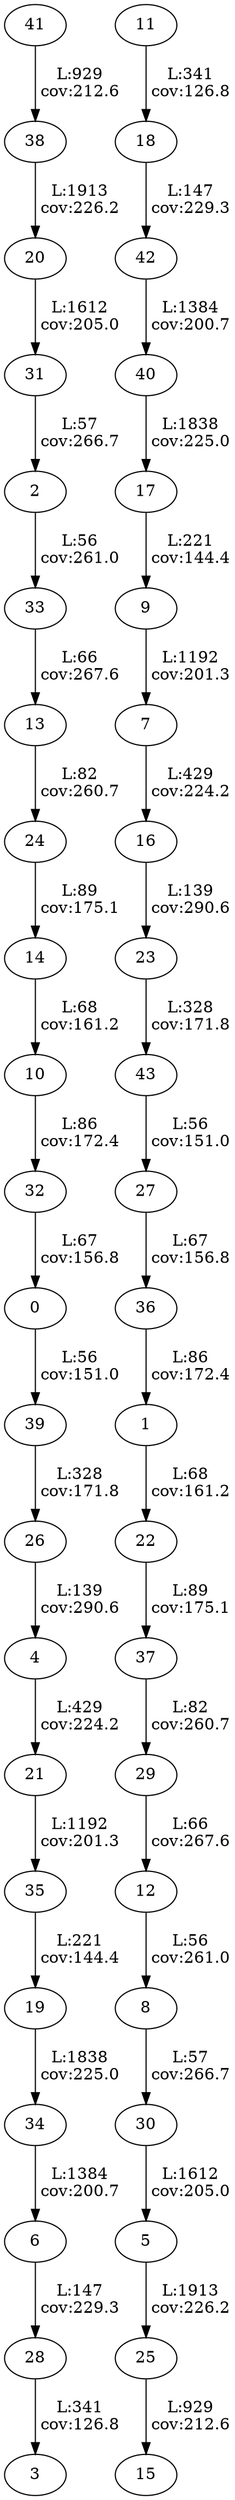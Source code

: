 digraph {
0;
1;
2;
3;
4;
5;
6;
7;
8;
9;
10;
11;
12;
13;
14;
15;
16;
17;
18;
19;
20;
21;
22;
23;
24;
25;
26;
27;
28;
29;
30;
31;
32;
33;
34;
35;
36;
37;
38;
39;
40;
41;
42;
43;
0 -> 39 [label=" L:56
 cov:151.0"];
43 -> 27 [label=" L:56
 cov:151.0"];
2 -> 33 [label=" L:56
 cov:261.0"];
12 -> 8 [label=" L:56
 cov:261.0"];
32 -> 0 [label=" L:67
 cov:156.8"];
27 -> 36 [label=" L:67
 cov:156.8"];
31 -> 2 [label=" L:57
 cov:266.7"];
8 -> 30 [label=" L:57
 cov:266.7"];
16 -> 23 [label=" L:139
 cov:290.6"];
26 -> 4 [label=" L:139
 cov:290.6"];
1 -> 22 [label=" L:68
 cov:161.2"];
14 -> 10 [label=" L:68
 cov:161.2"];
22 -> 37 [label=" L:89
 cov:175.1"];
24 -> 14 [label=" L:89
 cov:175.1"];
10 -> 32 [label=" L:86
 cov:172.4"];
36 -> 1 [label=" L:86
 cov:172.4"];
33 -> 13 [label=" L:66
 cov:267.6"];
29 -> 12 [label=" L:66
 cov:267.6"];
13 -> 24 [label=" L:82
 cov:260.7"];
37 -> 29 [label=" L:82
 cov:260.7"];
35 -> 19 [label=" L:221
 cov:144.4"];
17 -> 9 [label=" L:221
 cov:144.4"];
18 -> 42 [label=" L:147
 cov:229.3"];
6 -> 28 [label=" L:147
 cov:229.3"];
19 -> 34 [label=" L:1838
 cov:225.0"];
40 -> 17 [label=" L:1838
 cov:225.0"];
4 -> 21 [label=" L:429
 cov:224.2"];
7 -> 16 [label=" L:429
 cov:224.2"];
21 -> 35 [label=" L:1192
 cov:201.3"];
9 -> 7 [label=" L:1192
 cov:201.3"];
42 -> 40 [label=" L:1384
 cov:200.7"];
34 -> 6 [label=" L:1384
 cov:200.7"];
30 -> 5 [label=" L:1612
 cov:205.0"];
20 -> 31 [label=" L:1612
 cov:205.0"];
23 -> 43 [label=" L:328
 cov:171.8"];
39 -> 26 [label=" L:328
 cov:171.8"];
41 -> 38 [label=" L:929
 cov:212.6"];
25 -> 15 [label=" L:929
 cov:212.6"];
38 -> 20 [label=" L:1913
 cov:226.2"];
5 -> 25 [label=" L:1913
 cov:226.2"];
11 -> 18 [label=" L:341
 cov:126.8"];
28 -> 3 [label=" L:341
 cov:126.8"];
}